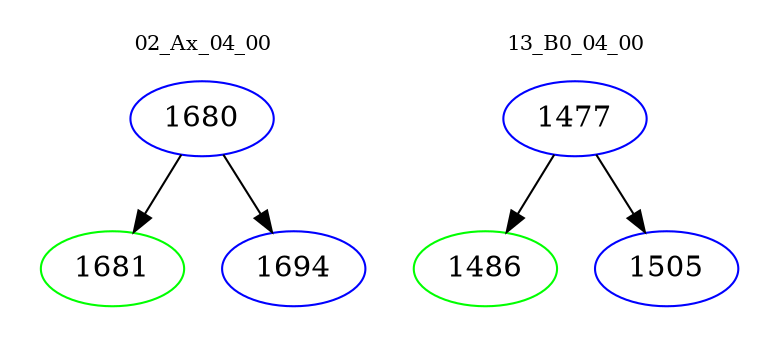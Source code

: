 digraph{
subgraph cluster_0 {
color = white
label = "02_Ax_04_00";
fontsize=10;
T0_1680 [label="1680", color="blue"]
T0_1680 -> T0_1681 [color="black"]
T0_1681 [label="1681", color="green"]
T0_1680 -> T0_1694 [color="black"]
T0_1694 [label="1694", color="blue"]
}
subgraph cluster_1 {
color = white
label = "13_B0_04_00";
fontsize=10;
T1_1477 [label="1477", color="blue"]
T1_1477 -> T1_1486 [color="black"]
T1_1486 [label="1486", color="green"]
T1_1477 -> T1_1505 [color="black"]
T1_1505 [label="1505", color="blue"]
}
}
